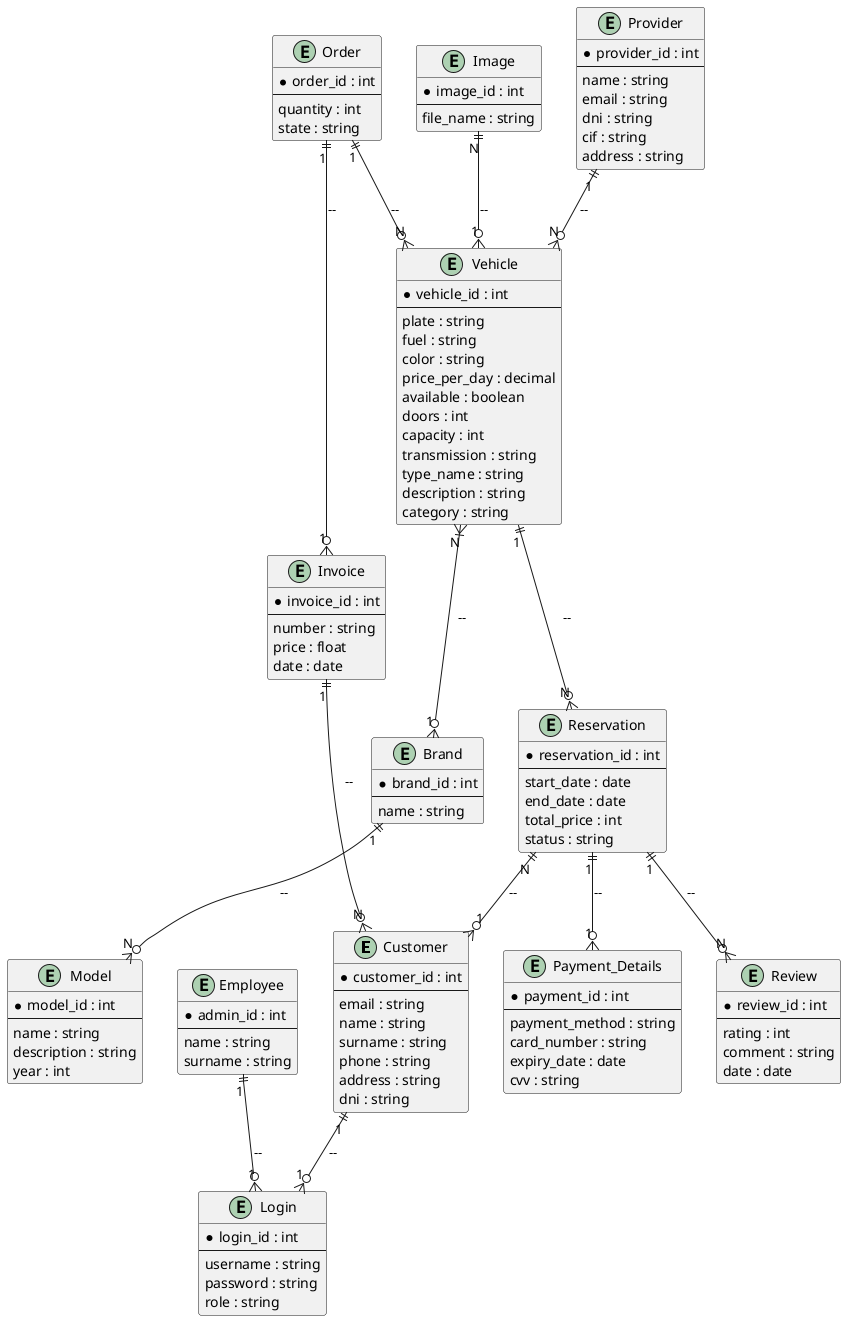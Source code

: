 @startuml LegacyMotorsER

entity "Customer" {
  * customer_id : int
  --
  email : string
  name : string
  surname : string
  phone : string
  address : string
  dni : string
}

entity "Employee" {
  * admin_id : int
  --
  name : string
  surname : string
}

entity "Provider" {
  * provider_id : int
  --
  name : string
  email : string
  dni : string
  cif : string
  address : string
}

entity "Login" {
  * login_id : int
  --
  username : string
  password : string
  role : string
}

entity "Vehicle" {
  * vehicle_id : int
  --
  plate : string
  fuel : string
  color : string
  price_per_day : decimal
  available : boolean
  doors : int
  capacity : int
  transmission : string
  type_name : string
  description : string
  category : string
}

entity "Brand" {
  * brand_id : int
  --
  name : string
}

entity "Model" {
  * model_id : int
  --
  name : string
  description : string
  year : int
}

entity "Reservation" {
  * reservation_id : int
  --
  start_date : date
  end_date : date
  total_price : int
  status : string
}

entity "Payment_Details" {
  * payment_id : int
  --
  payment_method : string
  card_number : string
  expiry_date : date
  cvv : string
}

entity "Review" {
  * review_id : int
  --
  rating : int
  comment : string
  date : date
}

entity "Order" {
  * order_id : int
  --
  quantity : int
  state : string
}

entity "Image" {
  * image_id : int
  --
  file_name : string
}

entity "Invoice" {
  * invoice_id : int
  --
  number : string
  price : float
  date : date
}

Customer ||--o{ Login: "1" -- "1"
Employee ||--o{ Login: "1" -- "1"
Provider ||--o{ Vehicle: "1" -- "N"
Vehicle }|--o{ Brand: "N" -- "1"
Brand ||--o{ Model: "1" -- "N"
Reservation ||--o{ Customer: "N" -- "1"
Reservation ||--o{ Payment_Details: "1" -- "1"
Reservation ||--o{ Review: "1" -- "N"
Vehicle ||--o{ Reservation: "1" -- "N"
Image ||--o{ Vehicle: "N" -- "1"
Invoice ||--o{ Customer: "1" -- "N"
Order ||--o{ Vehicle: "1" -- "N"
Order ||--o{ Invoice: "1" -- "1"

@enduml
